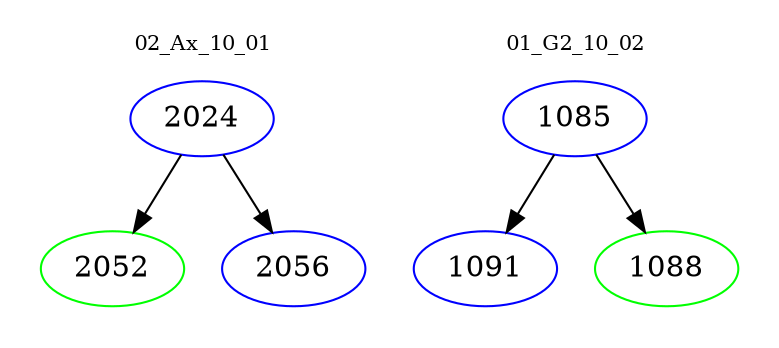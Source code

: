 digraph{
subgraph cluster_0 {
color = white
label = "02_Ax_10_01";
fontsize=10;
T0_2024 [label="2024", color="blue"]
T0_2024 -> T0_2052 [color="black"]
T0_2052 [label="2052", color="green"]
T0_2024 -> T0_2056 [color="black"]
T0_2056 [label="2056", color="blue"]
}
subgraph cluster_1 {
color = white
label = "01_G2_10_02";
fontsize=10;
T1_1085 [label="1085", color="blue"]
T1_1085 -> T1_1091 [color="black"]
T1_1091 [label="1091", color="blue"]
T1_1085 -> T1_1088 [color="black"]
T1_1088 [label="1088", color="green"]
}
}
